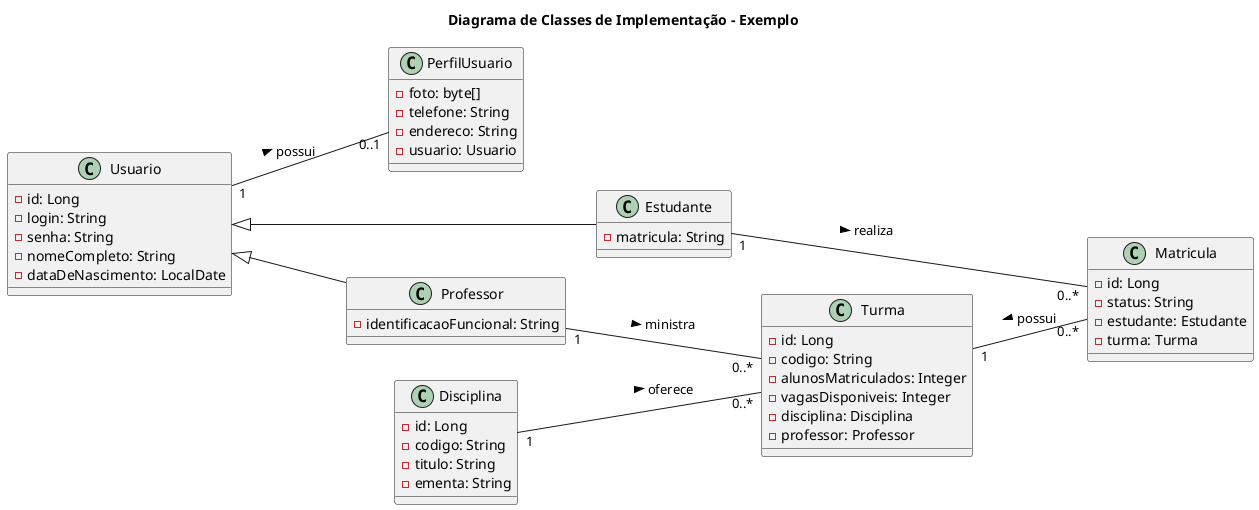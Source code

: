 @startuml implementacao
left to right direction
title Diagrama de Classes de Implementação - Exemplo

' Entidades principais com tipos específicos
class Usuario {
    -id: Long
    -login: String
    -senha: String
    -nomeCompleto: String
    -dataDeNascimento: LocalDate
}

class PerfilUsuario {
    -foto: byte[]
    -telefone: String
    -endereco: String
    -usuario: Usuario
}

class Estudante {
    -matricula: String
}

class Professor {
    -identificacaoFuncional: String
}

class Disciplina {
    -id: Long
    -codigo: String
    -titulo: String
    -ementa: String
}

class Turma {
    -id: Long
    -codigo: String
    -alunosMatriculados: Integer
    -vagasDisponiveis: Integer
    -disciplina: Disciplina
    -professor: Professor
}

class Matricula {
    -id: Long
    -status: String
    -estudante: Estudante
    -turma: Turma
}

' Relacionamentos UML corretos
' Relacionamento 1:1: Usuario possui PerfilUsuario
Usuario "1" -- "0..1" PerfilUsuario : possui >

' Herança: Usuario é superclasse de Estudante e Professor
Usuario <|-- Estudante
Usuario <|-- Professor

' Associação simples: Turma tem referência para Disciplina
Disciplina "1" -- "0..*" Turma : oferece >

' Relacionamento Professor ministra Turma
Professor "1" -- "0..*" Turma : ministra >

' Associações através da classe Matricula
Estudante "1" -- "0..*" Matricula : realiza >
Turma "1" -- "0..*" Matricula : < possui

@enduml

@enduml